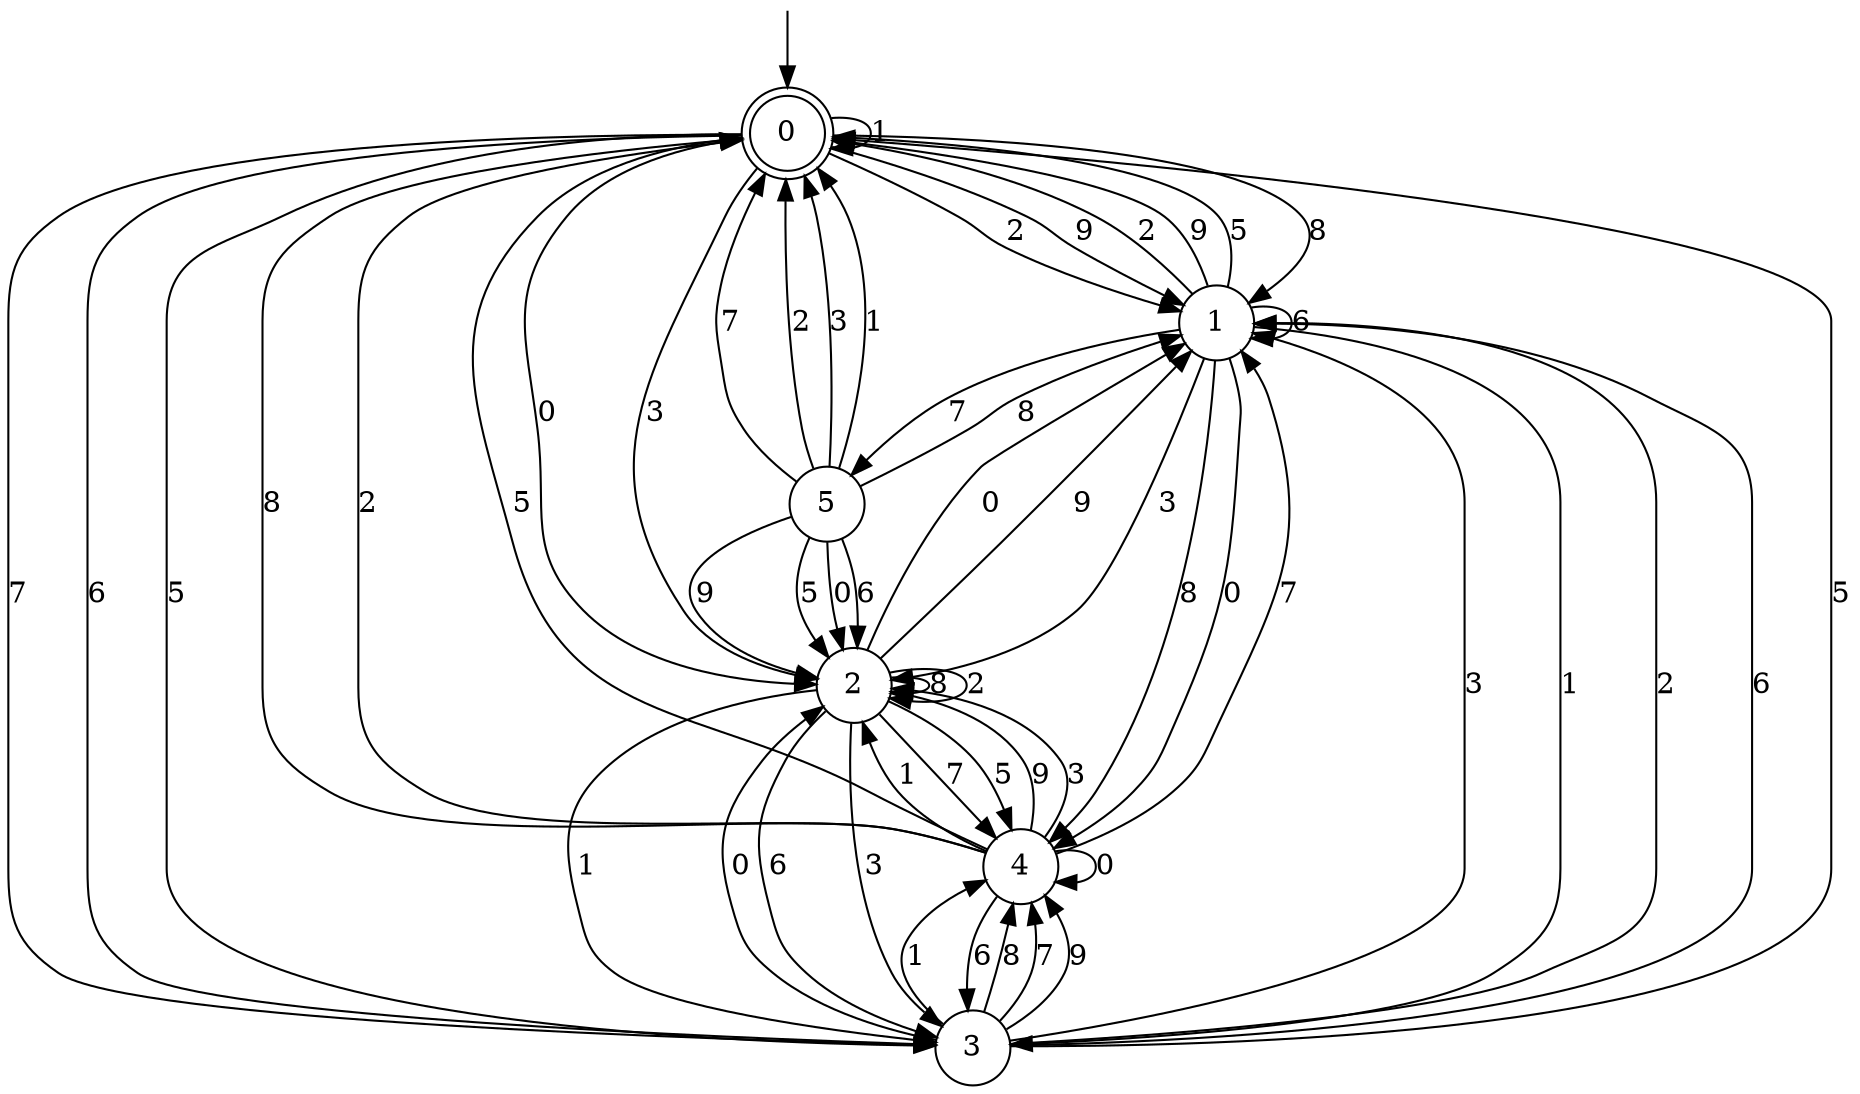 digraph g {

	s0 [shape="doublecircle" label="0"];
	s1 [shape="circle" label="1"];
	s2 [shape="circle" label="2"];
	s3 [shape="circle" label="3"];
	s4 [shape="circle" label="4"];
	s5 [shape="circle" label="5"];
	s0 -> s1 [label="8"];
	s0 -> s2 [label="0"];
	s0 -> s3 [label="7"];
	s0 -> s1 [label="2"];
	s0 -> s3 [label="6"];
	s0 -> s1 [label="9"];
	s0 -> s2 [label="3"];
	s0 -> s3 [label="5"];
	s0 -> s0 [label="1"];
	s1 -> s4 [label="8"];
	s1 -> s4 [label="0"];
	s1 -> s5 [label="7"];
	s1 -> s0 [label="2"];
	s1 -> s1 [label="6"];
	s1 -> s0 [label="9"];
	s1 -> s2 [label="3"];
	s1 -> s0 [label="5"];
	s1 -> s3 [label="1"];
	s2 -> s2 [label="8"];
	s2 -> s1 [label="0"];
	s2 -> s4 [label="7"];
	s2 -> s2 [label="2"];
	s2 -> s3 [label="6"];
	s2 -> s1 [label="9"];
	s2 -> s3 [label="3"];
	s2 -> s4 [label="5"];
	s2 -> s3 [label="1"];
	s3 -> s4 [label="8"];
	s3 -> s2 [label="0"];
	s3 -> s4 [label="7"];
	s3 -> s1 [label="2"];
	s3 -> s1 [label="6"];
	s3 -> s4 [label="9"];
	s3 -> s1 [label="3"];
	s3 -> s0 [label="5"];
	s3 -> s4 [label="1"];
	s4 -> s0 [label="8"];
	s4 -> s4 [label="0"];
	s4 -> s1 [label="7"];
	s4 -> s0 [label="2"];
	s4 -> s3 [label="6"];
	s4 -> s2 [label="9"];
	s4 -> s2 [label="3"];
	s4 -> s0 [label="5"];
	s4 -> s2 [label="1"];
	s5 -> s1 [label="8"];
	s5 -> s2 [label="0"];
	s5 -> s0 [label="7"];
	s5 -> s0 [label="2"];
	s5 -> s2 [label="6"];
	s5 -> s2 [label="9"];
	s5 -> s0 [label="3"];
	s5 -> s2 [label="5"];
	s5 -> s0 [label="1"];

__start0 [label="" shape="none" width="0" height="0"];
__start0 -> s0;

}
